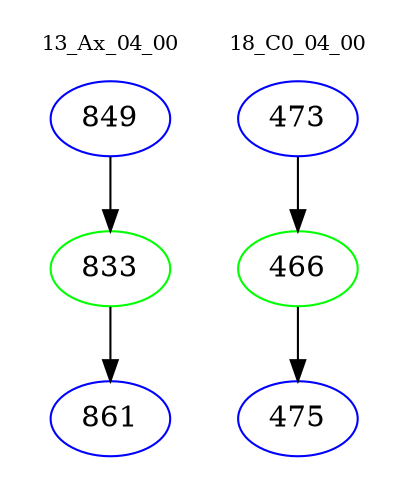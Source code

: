 digraph{
subgraph cluster_0 {
color = white
label = "13_Ax_04_00";
fontsize=10;
T0_849 [label="849", color="blue"]
T0_849 -> T0_833 [color="black"]
T0_833 [label="833", color="green"]
T0_833 -> T0_861 [color="black"]
T0_861 [label="861", color="blue"]
}
subgraph cluster_1 {
color = white
label = "18_C0_04_00";
fontsize=10;
T1_473 [label="473", color="blue"]
T1_473 -> T1_466 [color="black"]
T1_466 [label="466", color="green"]
T1_466 -> T1_475 [color="black"]
T1_475 [label="475", color="blue"]
}
}
